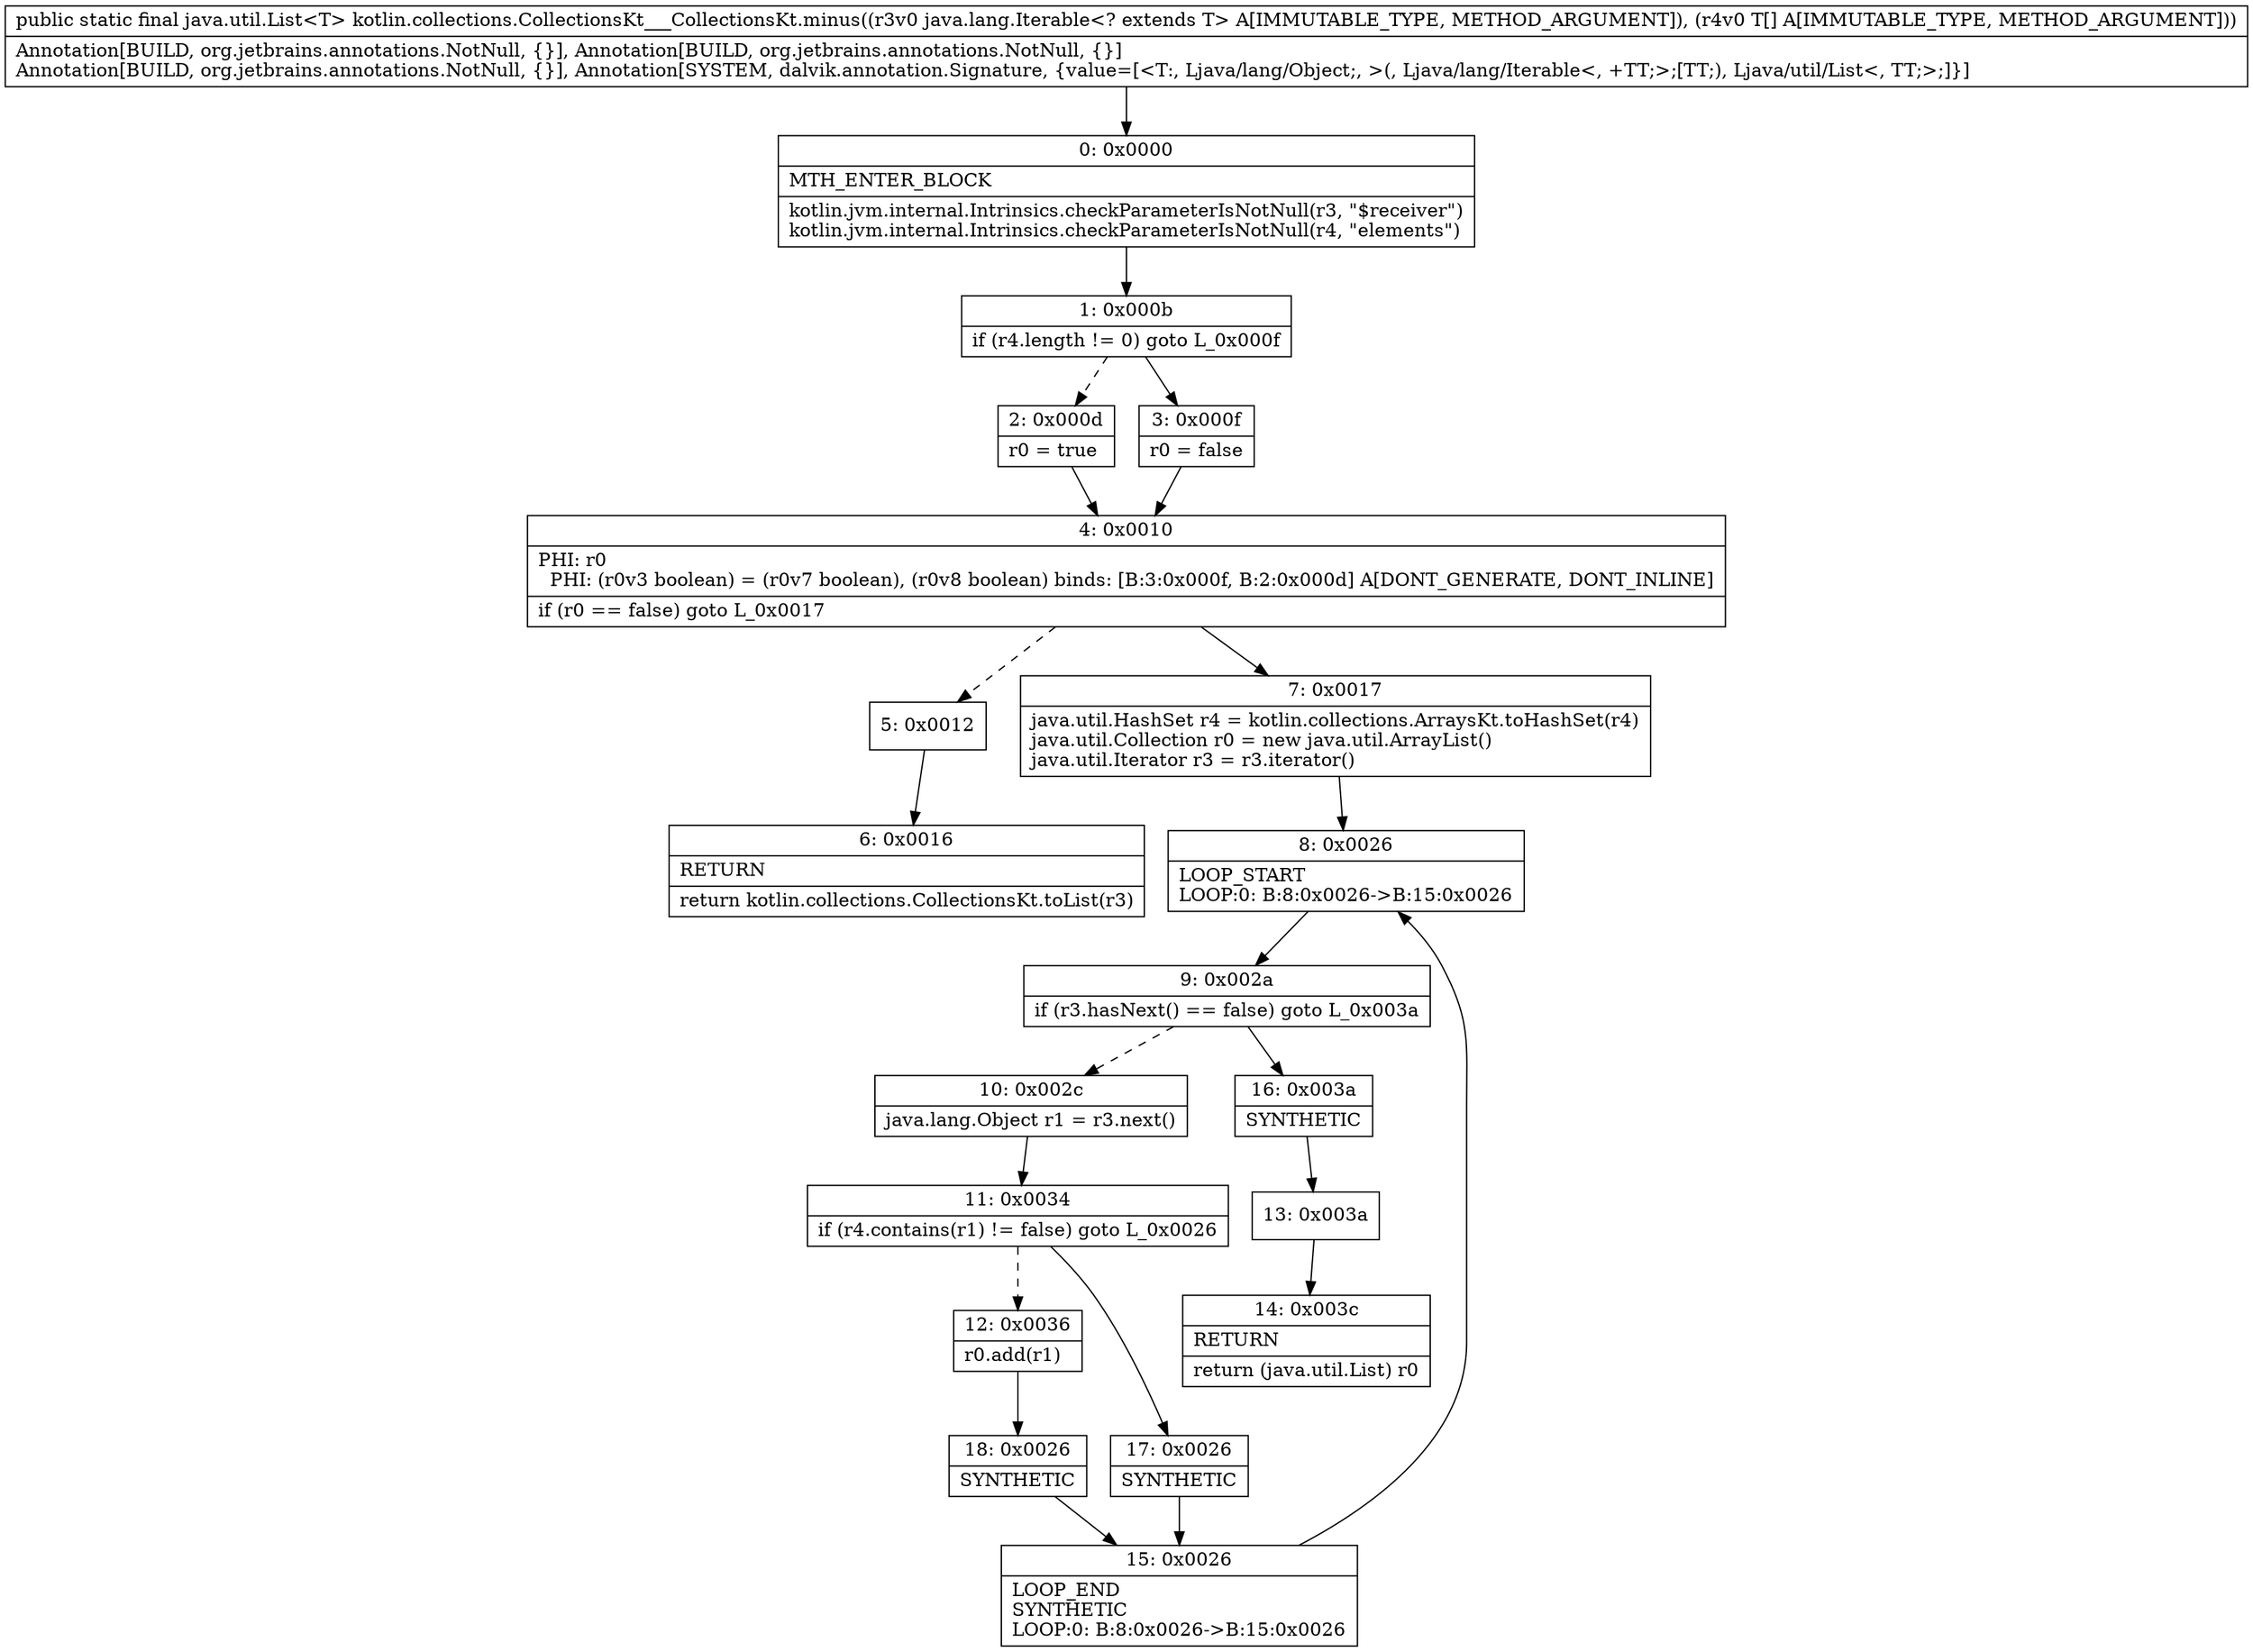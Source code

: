 digraph "CFG forkotlin.collections.CollectionsKt___CollectionsKt.minus(Ljava\/lang\/Iterable;[Ljava\/lang\/Object;)Ljava\/util\/List;" {
Node_0 [shape=record,label="{0\:\ 0x0000|MTH_ENTER_BLOCK\l|kotlin.jvm.internal.Intrinsics.checkParameterIsNotNull(r3, \"$receiver\")\lkotlin.jvm.internal.Intrinsics.checkParameterIsNotNull(r4, \"elements\")\l}"];
Node_1 [shape=record,label="{1\:\ 0x000b|if (r4.length != 0) goto L_0x000f\l}"];
Node_2 [shape=record,label="{2\:\ 0x000d|r0 = true\l}"];
Node_3 [shape=record,label="{3\:\ 0x000f|r0 = false\l}"];
Node_4 [shape=record,label="{4\:\ 0x0010|PHI: r0 \l  PHI: (r0v3 boolean) = (r0v7 boolean), (r0v8 boolean) binds: [B:3:0x000f, B:2:0x000d] A[DONT_GENERATE, DONT_INLINE]\l|if (r0 == false) goto L_0x0017\l}"];
Node_5 [shape=record,label="{5\:\ 0x0012}"];
Node_6 [shape=record,label="{6\:\ 0x0016|RETURN\l|return kotlin.collections.CollectionsKt.toList(r3)\l}"];
Node_7 [shape=record,label="{7\:\ 0x0017|java.util.HashSet r4 = kotlin.collections.ArraysKt.toHashSet(r4)\ljava.util.Collection r0 = new java.util.ArrayList()\ljava.util.Iterator r3 = r3.iterator()\l}"];
Node_8 [shape=record,label="{8\:\ 0x0026|LOOP_START\lLOOP:0: B:8:0x0026\-\>B:15:0x0026\l}"];
Node_9 [shape=record,label="{9\:\ 0x002a|if (r3.hasNext() == false) goto L_0x003a\l}"];
Node_10 [shape=record,label="{10\:\ 0x002c|java.lang.Object r1 = r3.next()\l}"];
Node_11 [shape=record,label="{11\:\ 0x0034|if (r4.contains(r1) != false) goto L_0x0026\l}"];
Node_12 [shape=record,label="{12\:\ 0x0036|r0.add(r1)\l}"];
Node_13 [shape=record,label="{13\:\ 0x003a}"];
Node_14 [shape=record,label="{14\:\ 0x003c|RETURN\l|return (java.util.List) r0\l}"];
Node_15 [shape=record,label="{15\:\ 0x0026|LOOP_END\lSYNTHETIC\lLOOP:0: B:8:0x0026\-\>B:15:0x0026\l}"];
Node_16 [shape=record,label="{16\:\ 0x003a|SYNTHETIC\l}"];
Node_17 [shape=record,label="{17\:\ 0x0026|SYNTHETIC\l}"];
Node_18 [shape=record,label="{18\:\ 0x0026|SYNTHETIC\l}"];
MethodNode[shape=record,label="{public static final java.util.List\<T\> kotlin.collections.CollectionsKt___CollectionsKt.minus((r3v0 java.lang.Iterable\<? extends T\> A[IMMUTABLE_TYPE, METHOD_ARGUMENT]), (r4v0 T[] A[IMMUTABLE_TYPE, METHOD_ARGUMENT]))  | Annotation[BUILD, org.jetbrains.annotations.NotNull, \{\}], Annotation[BUILD, org.jetbrains.annotations.NotNull, \{\}]\lAnnotation[BUILD, org.jetbrains.annotations.NotNull, \{\}], Annotation[SYSTEM, dalvik.annotation.Signature, \{value=[\<T:, Ljava\/lang\/Object;, \>(, Ljava\/lang\/Iterable\<, +TT;\>;[TT;), Ljava\/util\/List\<, TT;\>;]\}]\l}"];
MethodNode -> Node_0;
Node_0 -> Node_1;
Node_1 -> Node_2[style=dashed];
Node_1 -> Node_3;
Node_2 -> Node_4;
Node_3 -> Node_4;
Node_4 -> Node_5[style=dashed];
Node_4 -> Node_7;
Node_5 -> Node_6;
Node_7 -> Node_8;
Node_8 -> Node_9;
Node_9 -> Node_10[style=dashed];
Node_9 -> Node_16;
Node_10 -> Node_11;
Node_11 -> Node_12[style=dashed];
Node_11 -> Node_17;
Node_12 -> Node_18;
Node_13 -> Node_14;
Node_15 -> Node_8;
Node_16 -> Node_13;
Node_17 -> Node_15;
Node_18 -> Node_15;
}

